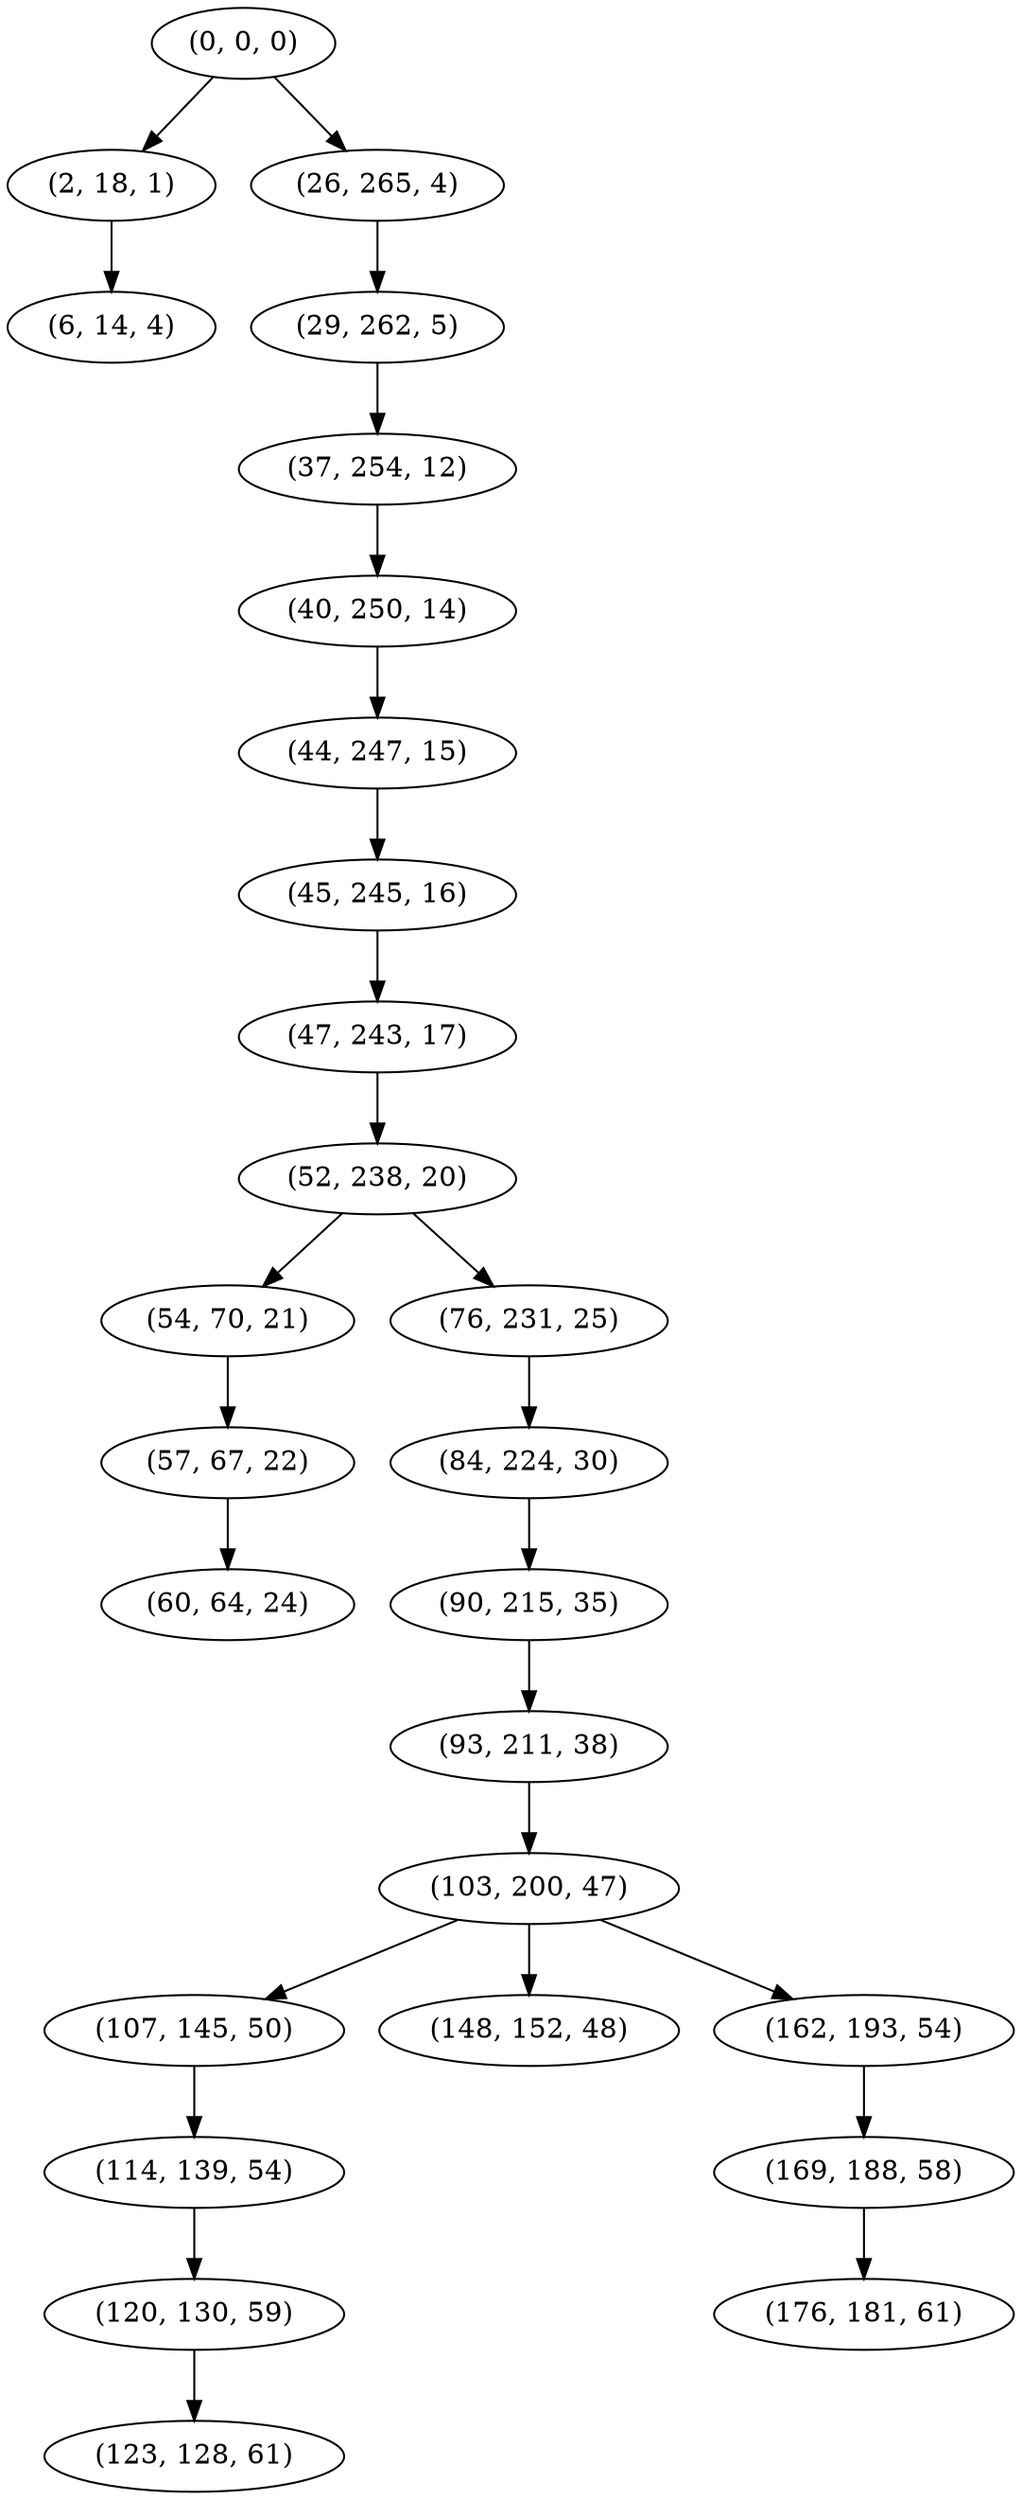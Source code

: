 digraph tree {
    "(0, 0, 0)";
    "(2, 18, 1)";
    "(6, 14, 4)";
    "(26, 265, 4)";
    "(29, 262, 5)";
    "(37, 254, 12)";
    "(40, 250, 14)";
    "(44, 247, 15)";
    "(45, 245, 16)";
    "(47, 243, 17)";
    "(52, 238, 20)";
    "(54, 70, 21)";
    "(57, 67, 22)";
    "(60, 64, 24)";
    "(76, 231, 25)";
    "(84, 224, 30)";
    "(90, 215, 35)";
    "(93, 211, 38)";
    "(103, 200, 47)";
    "(107, 145, 50)";
    "(114, 139, 54)";
    "(120, 130, 59)";
    "(123, 128, 61)";
    "(148, 152, 48)";
    "(162, 193, 54)";
    "(169, 188, 58)";
    "(176, 181, 61)";
    "(0, 0, 0)" -> "(2, 18, 1)";
    "(0, 0, 0)" -> "(26, 265, 4)";
    "(2, 18, 1)" -> "(6, 14, 4)";
    "(26, 265, 4)" -> "(29, 262, 5)";
    "(29, 262, 5)" -> "(37, 254, 12)";
    "(37, 254, 12)" -> "(40, 250, 14)";
    "(40, 250, 14)" -> "(44, 247, 15)";
    "(44, 247, 15)" -> "(45, 245, 16)";
    "(45, 245, 16)" -> "(47, 243, 17)";
    "(47, 243, 17)" -> "(52, 238, 20)";
    "(52, 238, 20)" -> "(54, 70, 21)";
    "(52, 238, 20)" -> "(76, 231, 25)";
    "(54, 70, 21)" -> "(57, 67, 22)";
    "(57, 67, 22)" -> "(60, 64, 24)";
    "(76, 231, 25)" -> "(84, 224, 30)";
    "(84, 224, 30)" -> "(90, 215, 35)";
    "(90, 215, 35)" -> "(93, 211, 38)";
    "(93, 211, 38)" -> "(103, 200, 47)";
    "(103, 200, 47)" -> "(107, 145, 50)";
    "(103, 200, 47)" -> "(148, 152, 48)";
    "(103, 200, 47)" -> "(162, 193, 54)";
    "(107, 145, 50)" -> "(114, 139, 54)";
    "(114, 139, 54)" -> "(120, 130, 59)";
    "(120, 130, 59)" -> "(123, 128, 61)";
    "(162, 193, 54)" -> "(169, 188, 58)";
    "(169, 188, 58)" -> "(176, 181, 61)";
}
